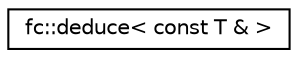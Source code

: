 digraph "Graphical Class Hierarchy"
{
  edge [fontname="Helvetica",fontsize="10",labelfontname="Helvetica",labelfontsize="10"];
  node [fontname="Helvetica",fontsize="10",shape=record];
  rankdir="LR";
  Node0 [label="fc::deduce\< const T & \>",height=0.2,width=0.4,color="black", fillcolor="white", style="filled",URL="$structfc_1_1deduce_3_01const_01_t_01_6_01_4.html"];
}
